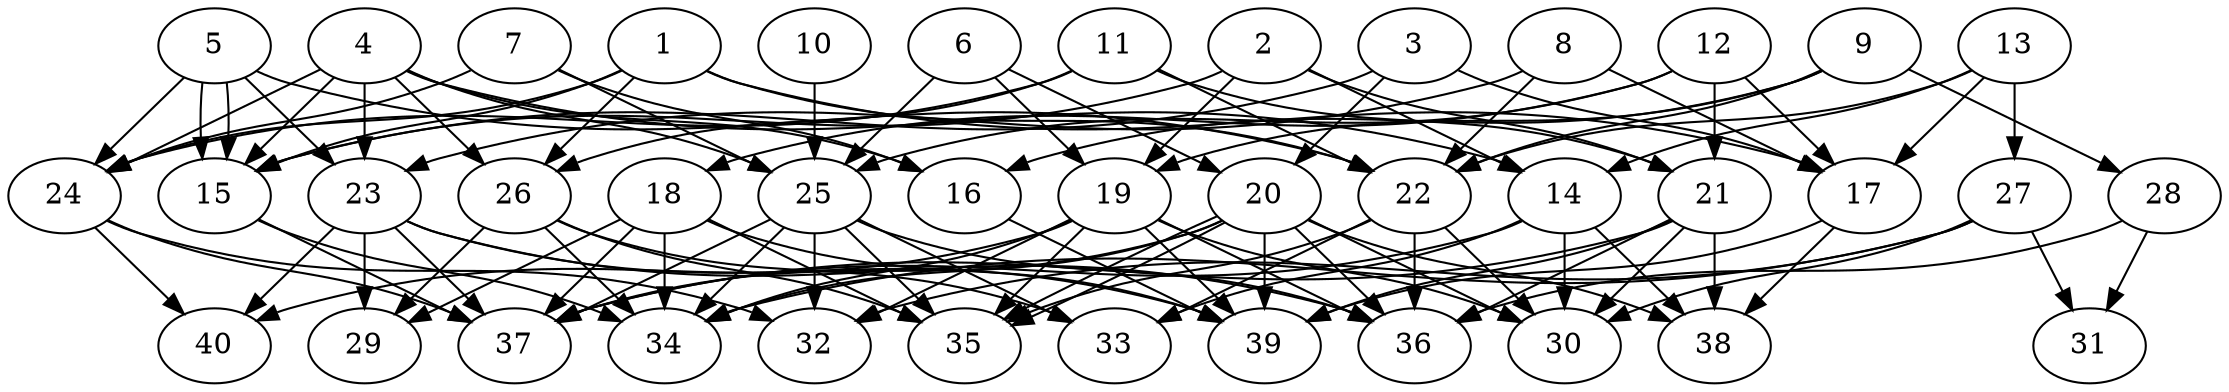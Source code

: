 // DAG automatically generated by daggen at Thu Oct  3 14:06:48 2019
// ./daggen --dot -n 40 --ccr 0.4 --fat 0.7 --regular 0.7 --density 0.5 --mindata 5242880 --maxdata 52428800 
digraph G {
  1 [size="83880960", alpha="0.08", expect_size="33552384"] 
  1 -> 15 [size ="33552384"]
  1 -> 17 [size ="33552384"]
  1 -> 22 [size ="33552384"]
  1 -> 24 [size ="33552384"]
  1 -> 26 [size ="33552384"]
  2 [size="126545920", alpha="0.04", expect_size="50618368"] 
  2 -> 14 [size ="50618368"]
  2 -> 15 [size ="50618368"]
  2 -> 19 [size ="50618368"]
  2 -> 21 [size ="50618368"]
  3 [size="55068160", alpha="0.12", expect_size="22027264"] 
  3 -> 15 [size ="22027264"]
  3 -> 17 [size ="22027264"]
  3 -> 20 [size ="22027264"]
  4 [size="54190080", alpha="0.10", expect_size="21676032"] 
  4 -> 14 [size ="21676032"]
  4 -> 15 [size ="21676032"]
  4 -> 16 [size ="21676032"]
  4 -> 23 [size ="21676032"]
  4 -> 24 [size ="21676032"]
  4 -> 25 [size ="21676032"]
  4 -> 26 [size ="21676032"]
  5 [size="68636160", alpha="0.11", expect_size="27454464"] 
  5 -> 15 [size ="27454464"]
  5 -> 15 [size ="27454464"]
  5 -> 22 [size ="27454464"]
  5 -> 23 [size ="27454464"]
  5 -> 24 [size ="27454464"]
  6 [size="70223360", alpha="0.12", expect_size="28089344"] 
  6 -> 19 [size ="28089344"]
  6 -> 20 [size ="28089344"]
  6 -> 25 [size ="28089344"]
  7 [size="69644800", alpha="0.10", expect_size="27857920"] 
  7 -> 16 [size ="27857920"]
  7 -> 24 [size ="27857920"]
  7 -> 25 [size ="27857920"]
  8 [size="22696960", alpha="0.06", expect_size="9078784"] 
  8 -> 17 [size ="9078784"]
  8 -> 22 [size ="9078784"]
  8 -> 23 [size ="9078784"]
  9 [size="102853120", alpha="0.15", expect_size="41141248"] 
  9 -> 16 [size ="41141248"]
  9 -> 19 [size ="41141248"]
  9 -> 22 [size ="41141248"]
  9 -> 28 [size ="41141248"]
  10 [size="76275200", alpha="0.12", expect_size="30510080"] 
  10 -> 25 [size ="30510080"]
  11 [size="25917440", alpha="0.03", expect_size="10366976"] 
  11 -> 21 [size ="10366976"]
  11 -> 22 [size ="10366976"]
  11 -> 24 [size ="10366976"]
  11 -> 26 [size ="10366976"]
  12 [size="73425920", alpha="0.13", expect_size="29370368"] 
  12 -> 17 [size ="29370368"]
  12 -> 18 [size ="29370368"]
  12 -> 21 [size ="29370368"]
  12 -> 25 [size ="29370368"]
  13 [size="98252800", alpha="0.10", expect_size="39301120"] 
  13 -> 14 [size ="39301120"]
  13 -> 17 [size ="39301120"]
  13 -> 22 [size ="39301120"]
  13 -> 27 [size ="39301120"]
  14 [size="49128960", alpha="0.00", expect_size="19651584"] 
  14 -> 30 [size ="19651584"]
  14 -> 33 [size ="19651584"]
  14 -> 37 [size ="19651584"]
  14 -> 38 [size ="19651584"]
  15 [size="105943040", alpha="0.10", expect_size="42377216"] 
  15 -> 34 [size ="42377216"]
  15 -> 37 [size ="42377216"]
  16 [size="50554880", alpha="0.02", expect_size="20221952"] 
  16 -> 39 [size ="20221952"]
  17 [size="118661120", alpha="0.10", expect_size="47464448"] 
  17 -> 38 [size ="47464448"]
  17 -> 39 [size ="47464448"]
  18 [size="60075520", alpha="0.09", expect_size="24030208"] 
  18 -> 29 [size ="24030208"]
  18 -> 34 [size ="24030208"]
  18 -> 35 [size ="24030208"]
  18 -> 37 [size ="24030208"]
  18 -> 39 [size ="24030208"]
  19 [size="97512960", alpha="0.16", expect_size="39005184"] 
  19 -> 30 [size ="39005184"]
  19 -> 32 [size ="39005184"]
  19 -> 34 [size ="39005184"]
  19 -> 35 [size ="39005184"]
  19 -> 36 [size ="39005184"]
  19 -> 39 [size ="39005184"]
  19 -> 40 [size ="39005184"]
  20 [size="68408320", alpha="0.14", expect_size="27363328"] 
  20 -> 30 [size ="27363328"]
  20 -> 34 [size ="27363328"]
  20 -> 35 [size ="27363328"]
  20 -> 35 [size ="27363328"]
  20 -> 36 [size ="27363328"]
  20 -> 37 [size ="27363328"]
  20 -> 38 [size ="27363328"]
  20 -> 39 [size ="27363328"]
  21 [size="23605760", alpha="0.04", expect_size="9442304"] 
  21 -> 30 [size ="9442304"]
  21 -> 36 [size ="9442304"]
  21 -> 37 [size ="9442304"]
  21 -> 38 [size ="9442304"]
  21 -> 39 [size ="9442304"]
  22 [size="40788480", alpha="0.13", expect_size="16315392"] 
  22 -> 30 [size ="16315392"]
  22 -> 33 [size ="16315392"]
  22 -> 35 [size ="16315392"]
  22 -> 36 [size ="16315392"]
  23 [size="115450880", alpha="0.09", expect_size="46180352"] 
  23 -> 29 [size ="46180352"]
  23 -> 36 [size ="46180352"]
  23 -> 37 [size ="46180352"]
  23 -> 39 [size ="46180352"]
  23 -> 40 [size ="46180352"]
  24 [size="54115840", alpha="0.12", expect_size="21646336"] 
  24 -> 32 [size ="21646336"]
  24 -> 37 [size ="21646336"]
  24 -> 40 [size ="21646336"]
  25 [size="56537600", alpha="0.04", expect_size="22615040"] 
  25 -> 32 [size ="22615040"]
  25 -> 33 [size ="22615040"]
  25 -> 34 [size ="22615040"]
  25 -> 35 [size ="22615040"]
  25 -> 36 [size ="22615040"]
  25 -> 37 [size ="22615040"]
  26 [size="113410560", alpha="0.06", expect_size="45364224"] 
  26 -> 29 [size ="45364224"]
  26 -> 33 [size ="45364224"]
  26 -> 34 [size ="45364224"]
  26 -> 35 [size ="45364224"]
  27 [size="125847040", alpha="0.18", expect_size="50338816"] 
  27 -> 30 [size ="50338816"]
  27 -> 31 [size ="50338816"]
  27 -> 32 [size ="50338816"]
  27 -> 34 [size ="50338816"]
  28 [size="67123200", alpha="0.12", expect_size="26849280"] 
  28 -> 31 [size ="26849280"]
  28 -> 36 [size ="26849280"]
  29 [size="117806080", alpha="0.00", expect_size="47122432"] 
  30 [size="95580160", alpha="0.19", expect_size="38232064"] 
  31 [size="60003840", alpha="0.01", expect_size="24001536"] 
  32 [size="81856000", alpha="0.13", expect_size="32742400"] 
  33 [size="38643200", alpha="0.19", expect_size="15457280"] 
  34 [size="90296320", alpha="0.11", expect_size="36118528"] 
  35 [size="41971200", alpha="0.19", expect_size="16788480"] 
  36 [size="67159040", alpha="0.13", expect_size="26863616"] 
  37 [size="105016320", alpha="0.05", expect_size="42006528"] 
  38 [size="94113280", alpha="0.06", expect_size="37645312"] 
  39 [size="44044800", alpha="0.00", expect_size="17617920"] 
  40 [size="44554240", alpha="0.04", expect_size="17821696"] 
}
